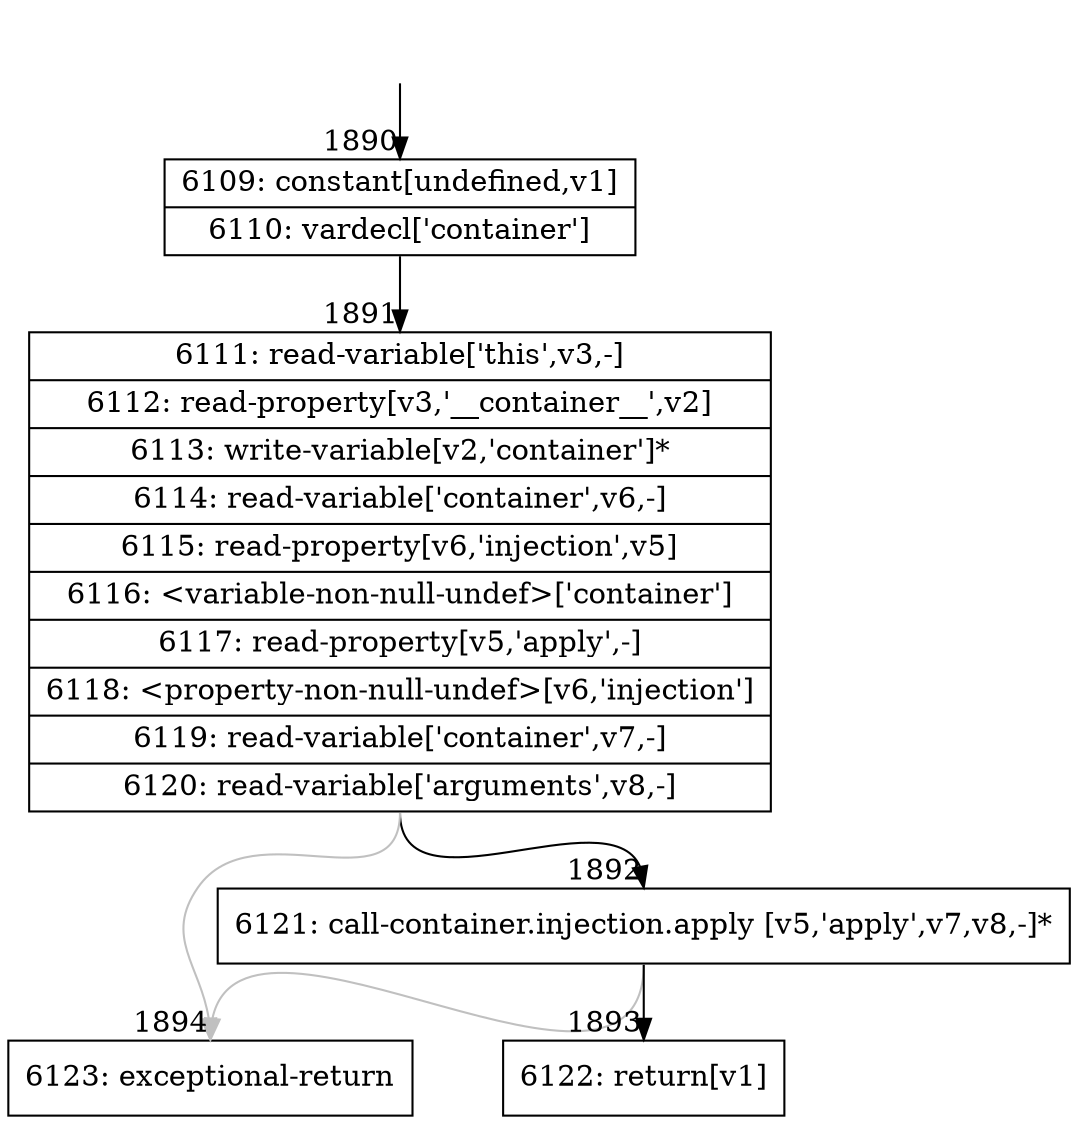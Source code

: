 digraph {
rankdir="TD"
BB_entry144[shape=none,label=""];
BB_entry144 -> BB1890 [tailport=s, headport=n, headlabel="    1890"]
BB1890 [shape=record label="{6109: constant[undefined,v1]|6110: vardecl['container']}" ] 
BB1890 -> BB1891 [tailport=s, headport=n, headlabel="      1891"]
BB1891 [shape=record label="{6111: read-variable['this',v3,-]|6112: read-property[v3,'__container__',v2]|6113: write-variable[v2,'container']*|6114: read-variable['container',v6,-]|6115: read-property[v6,'injection',v5]|6116: \<variable-non-null-undef\>['container']|6117: read-property[v5,'apply',-]|6118: \<property-non-null-undef\>[v6,'injection']|6119: read-variable['container',v7,-]|6120: read-variable['arguments',v8,-]}" ] 
BB1891 -> BB1892 [tailport=s, headport=n, headlabel="      1892"]
BB1891 -> BB1894 [tailport=s, headport=n, color=gray, headlabel="      1894"]
BB1892 [shape=record label="{6121: call-container.injection.apply [v5,'apply',v7,v8,-]*}" ] 
BB1892 -> BB1893 [tailport=s, headport=n, headlabel="      1893"]
BB1892 -> BB1894 [tailport=s, headport=n, color=gray]
BB1893 [shape=record label="{6122: return[v1]}" ] 
BB1894 [shape=record label="{6123: exceptional-return}" ] 
//#$~ 2957
}
